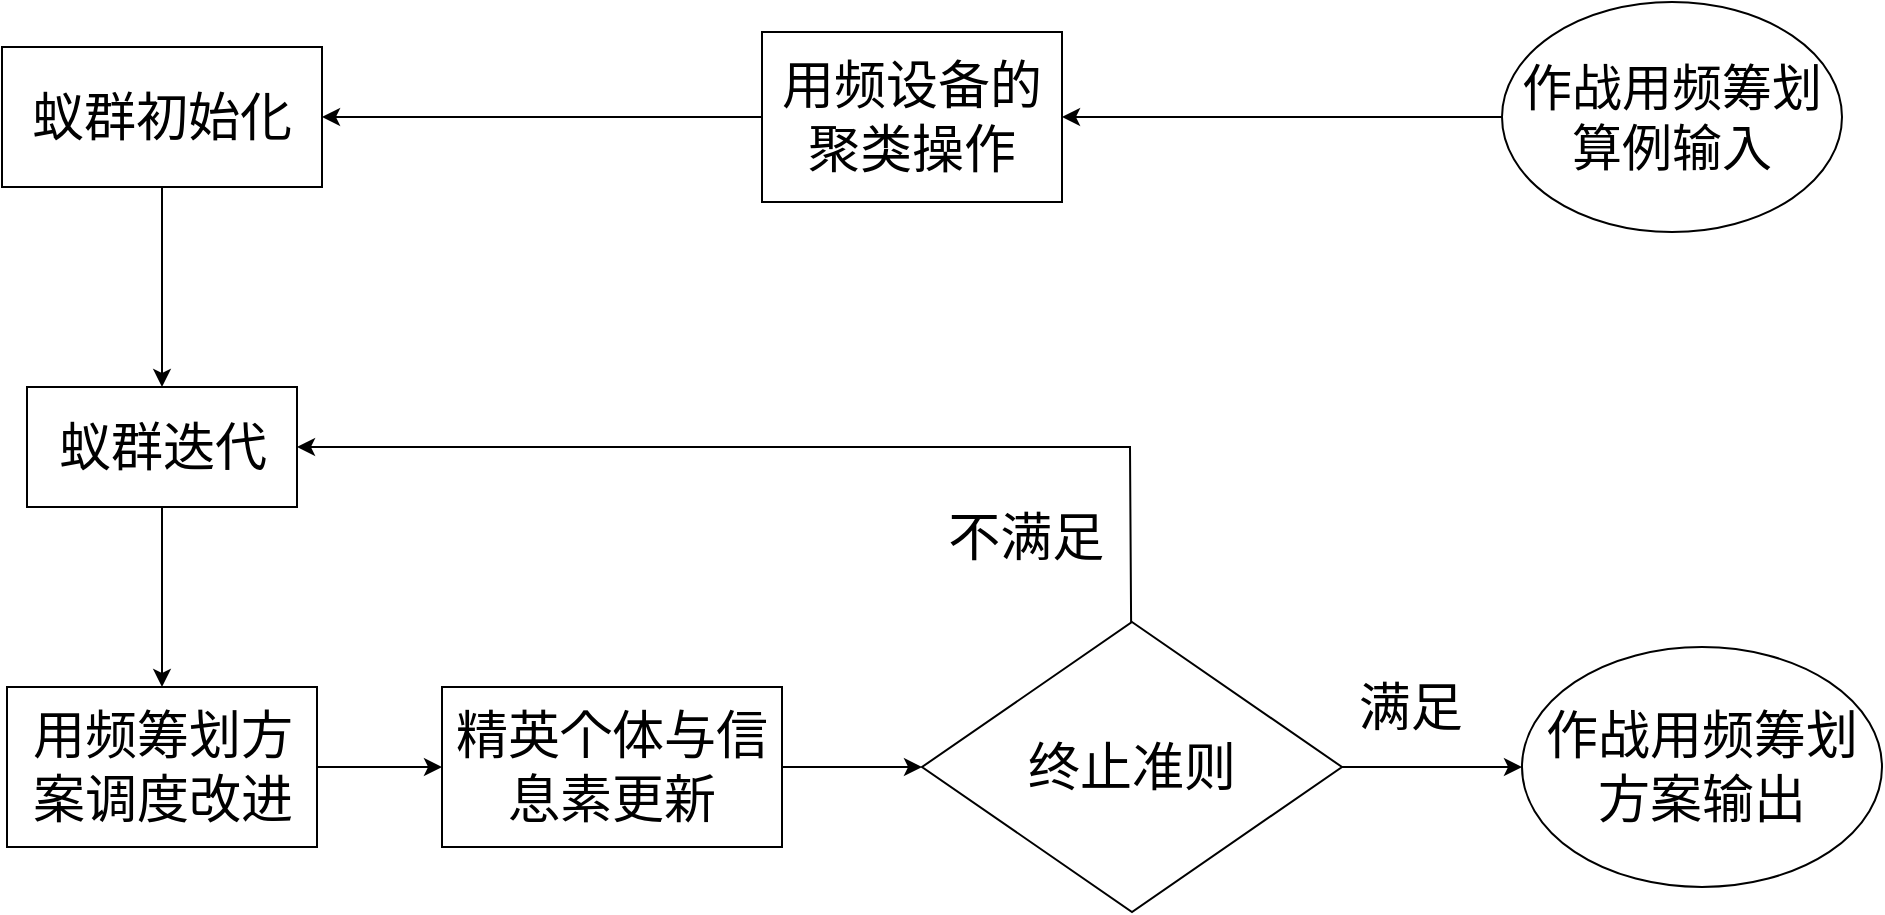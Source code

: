 <mxfile version="15.3.4" type="github">
  <diagram id="FFt84hnDlbXeYh4UH9vT" name="Page-1">
    <mxGraphModel dx="1038" dy="166" grid="1" gridSize="10" guides="1" tooltips="1" connect="1" arrows="1" fold="1" page="0" pageScale="1" pageWidth="850" pageHeight="1100" math="0" shadow="0">
      <root>
        <mxCell id="0" />
        <mxCell id="1" parent="0" />
        <mxCell id="9fBGfOxuFb9S7JFeY_Ib-10" style="edgeStyle=orthogonalEdgeStyle;rounded=0;orthogonalLoop=1;jettySize=auto;html=1;entryX=1;entryY=0.5;entryDx=0;entryDy=0;" parent="1" source="9fBGfOxuFb9S7JFeY_Ib-1" target="9fBGfOxuFb9S7JFeY_Ib-2" edge="1">
          <mxGeometry relative="1" as="geometry" />
        </mxCell>
        <mxCell id="9fBGfOxuFb9S7JFeY_Ib-1" value="&lt;div align=&quot;center&quot;&gt;&lt;pre&gt;&lt;font style=&quot;font-size: 26px&quot;&gt;用频设备的&lt;br&gt;&lt;/font&gt;&lt;font style=&quot;font-size: 26px&quot;&gt;  聚类操作  &lt;/font&gt;&lt;/pre&gt;&lt;/div&gt;" style="rounded=0;whiteSpace=wrap;html=1;align=center;" parent="1" vertex="1">
          <mxGeometry x="570" y="735" width="150" height="85" as="geometry" />
        </mxCell>
        <mxCell id="9fBGfOxuFb9S7JFeY_Ib-11" style="edgeStyle=orthogonalEdgeStyle;rounded=0;orthogonalLoop=1;jettySize=auto;html=1;entryX=0.5;entryY=0;entryDx=0;entryDy=0;" parent="1" source="9fBGfOxuFb9S7JFeY_Ib-2" target="9fBGfOxuFb9S7JFeY_Ib-3" edge="1">
          <mxGeometry relative="1" as="geometry" />
        </mxCell>
        <mxCell id="9fBGfOxuFb9S7JFeY_Ib-2" value="&lt;div align=&quot;center&quot;&gt;&lt;pre&gt;&lt;font style=&quot;font-size: 26px&quot;&gt; 蚁群初始化 &lt;/font&gt;&lt;/pre&gt;&lt;/div&gt;" style="rounded=0;whiteSpace=wrap;html=1;align=center;" parent="1" vertex="1">
          <mxGeometry x="190" y="742.5" width="160" height="70" as="geometry" />
        </mxCell>
        <mxCell id="9fBGfOxuFb9S7JFeY_Ib-12" style="edgeStyle=orthogonalEdgeStyle;rounded=0;orthogonalLoop=1;jettySize=auto;html=1;entryX=0.5;entryY=0;entryDx=0;entryDy=0;" parent="1" source="9fBGfOxuFb9S7JFeY_Ib-3" target="9fBGfOxuFb9S7JFeY_Ib-4" edge="1">
          <mxGeometry relative="1" as="geometry" />
        </mxCell>
        <mxCell id="9fBGfOxuFb9S7JFeY_Ib-3" value="&lt;pre&gt;&lt;font style=&quot;font-size: 26px&quot;&gt; 蚁群迭代 &lt;/font&gt;&lt;/pre&gt;" style="rounded=0;whiteSpace=wrap;html=1;" parent="1" vertex="1">
          <mxGeometry x="202.5" y="912.5" width="135" height="60" as="geometry" />
        </mxCell>
        <mxCell id="9fBGfOxuFb9S7JFeY_Ib-27" value="" style="edgeStyle=none;rounded=0;orthogonalLoop=1;jettySize=auto;html=1;" parent="1" source="9fBGfOxuFb9S7JFeY_Ib-4" target="9fBGfOxuFb9S7JFeY_Ib-5" edge="1">
          <mxGeometry relative="1" as="geometry" />
        </mxCell>
        <mxCell id="9fBGfOxuFb9S7JFeY_Ib-4" value="&lt;pre&gt;&lt;font style=&quot;font-size: 26px&quot;&gt;用频筹划方&lt;br&gt; 案调度改进 &lt;/font&gt;&lt;/pre&gt;" style="rounded=0;whiteSpace=wrap;html=1;" parent="1" vertex="1">
          <mxGeometry x="192.5" y="1062.5" width="155" height="80" as="geometry" />
        </mxCell>
        <mxCell id="9fBGfOxuFb9S7JFeY_Ib-26" value="" style="edgeStyle=none;rounded=0;orthogonalLoop=1;jettySize=auto;html=1;entryX=0;entryY=0.5;entryDx=0;entryDy=0;entryPerimeter=0;" parent="1" source="9fBGfOxuFb9S7JFeY_Ib-5" target="9fBGfOxuFb9S7JFeY_Ib-5" edge="1">
          <mxGeometry relative="1" as="geometry" />
        </mxCell>
        <mxCell id="9fBGfOxuFb9S7JFeY_Ib-28" style="edgeStyle=none;rounded=0;orthogonalLoop=1;jettySize=auto;html=1;entryX=0;entryY=0.5;entryDx=0;entryDy=0;" parent="1" source="9fBGfOxuFb9S7JFeY_Ib-5" target="9fBGfOxuFb9S7JFeY_Ib-6" edge="1">
          <mxGeometry relative="1" as="geometry" />
        </mxCell>
        <mxCell id="9fBGfOxuFb9S7JFeY_Ib-5" value="&lt;pre&gt;&lt;font style=&quot;font-size: 26px&quot;&gt;精英个体与信&lt;br&gt; 息素更新 &lt;/font&gt;&lt;/pre&gt;" style="rounded=0;whiteSpace=wrap;html=1;" parent="1" vertex="1">
          <mxGeometry x="410" y="1062.5" width="170" height="80" as="geometry" />
        </mxCell>
        <mxCell id="9fBGfOxuFb9S7JFeY_Ib-29" style="edgeStyle=none;rounded=0;orthogonalLoop=1;jettySize=auto;html=1;" parent="1" source="9fBGfOxuFb9S7JFeY_Ib-6" edge="1">
          <mxGeometry relative="1" as="geometry">
            <mxPoint x="950" y="1102.5" as="targetPoint" />
          </mxGeometry>
        </mxCell>
        <mxCell id="9fBGfOxuFb9S7JFeY_Ib-30" style="edgeStyle=none;rounded=0;orthogonalLoop=1;jettySize=auto;html=1;entryX=1;entryY=0.5;entryDx=0;entryDy=0;" parent="1" source="9fBGfOxuFb9S7JFeY_Ib-6" target="9fBGfOxuFb9S7JFeY_Ib-3" edge="1">
          <mxGeometry relative="1" as="geometry">
            <mxPoint x="340" y="962.5" as="targetPoint" />
            <Array as="points">
              <mxPoint x="754" y="942.5" />
            </Array>
          </mxGeometry>
        </mxCell>
        <mxCell id="9fBGfOxuFb9S7JFeY_Ib-6" value="&lt;div align=&quot;center&quot;&gt;&lt;pre&gt;&lt;font style=&quot;font-size: 26px&quot;&gt;  终止准则  &lt;/font&gt;&lt;/pre&gt;&lt;/div&gt;" style="rhombus;whiteSpace=wrap;html=1;rounded=0;align=center;" parent="1" vertex="1">
          <mxGeometry x="650" y="1030" width="210" height="145" as="geometry" />
        </mxCell>
        <mxCell id="9fBGfOxuFb9S7JFeY_Ib-17" value="&lt;pre&gt;&lt;font style=&quot;font-size: 26px&quot;&gt;不满足 &lt;/font&gt;&lt;/pre&gt;" style="text;html=1;strokeColor=none;fillColor=none;align=center;verticalAlign=middle;whiteSpace=wrap;rounded=0;" parent="1" vertex="1">
          <mxGeometry x="620" y="927.5" width="180" height="120" as="geometry" />
        </mxCell>
        <mxCell id="9fBGfOxuFb9S7JFeY_Ib-18" value="&lt;pre&gt;&lt;font style=&quot;font-size: 26px&quot;&gt;满足  &lt;/font&gt;&lt;/pre&gt;" style="text;html=1;strokeColor=none;fillColor=none;align=center;verticalAlign=middle;whiteSpace=wrap;rounded=0;" parent="1" vertex="1">
          <mxGeometry x="820" y="1012.5" width="180" height="120" as="geometry" />
        </mxCell>
        <mxCell id="FyRv9AyF-gEa4g3onxIG-3" value="&lt;div&gt;&lt;pre&gt;&lt;font style=&quot;font-size: 26px&quot;&gt;作战用频筹划&lt;br&gt;方案输出&lt;/font&gt;&lt;/pre&gt;&lt;/div&gt;" style="ellipse;whiteSpace=wrap;html=1;rounded=0;" parent="1" vertex="1">
          <mxGeometry x="950" y="1042.5" width="180" height="120" as="geometry" />
        </mxCell>
        <mxCell id="FyRv9AyF-gEa4g3onxIG-5" style="edgeStyle=orthogonalEdgeStyle;rounded=0;orthogonalLoop=1;jettySize=auto;html=1;entryX=1;entryY=0.5;entryDx=0;entryDy=0;" parent="1" source="FyRv9AyF-gEa4g3onxIG-4" target="9fBGfOxuFb9S7JFeY_Ib-1" edge="1">
          <mxGeometry relative="1" as="geometry" />
        </mxCell>
        <mxCell id="FyRv9AyF-gEa4g3onxIG-4" value="&lt;div style=&quot;font-size: 25px&quot;&gt;&lt;pre&gt;&lt;font style=&quot;font-size: 25px&quot;&gt;作战用频筹划&lt;br&gt;算例输入&lt;/font&gt;&lt;/pre&gt;&lt;/div&gt;" style="ellipse;whiteSpace=wrap;html=1;rounded=0;" parent="1" vertex="1">
          <mxGeometry x="940" y="720" width="170" height="115" as="geometry" />
        </mxCell>
      </root>
    </mxGraphModel>
  </diagram>
</mxfile>
